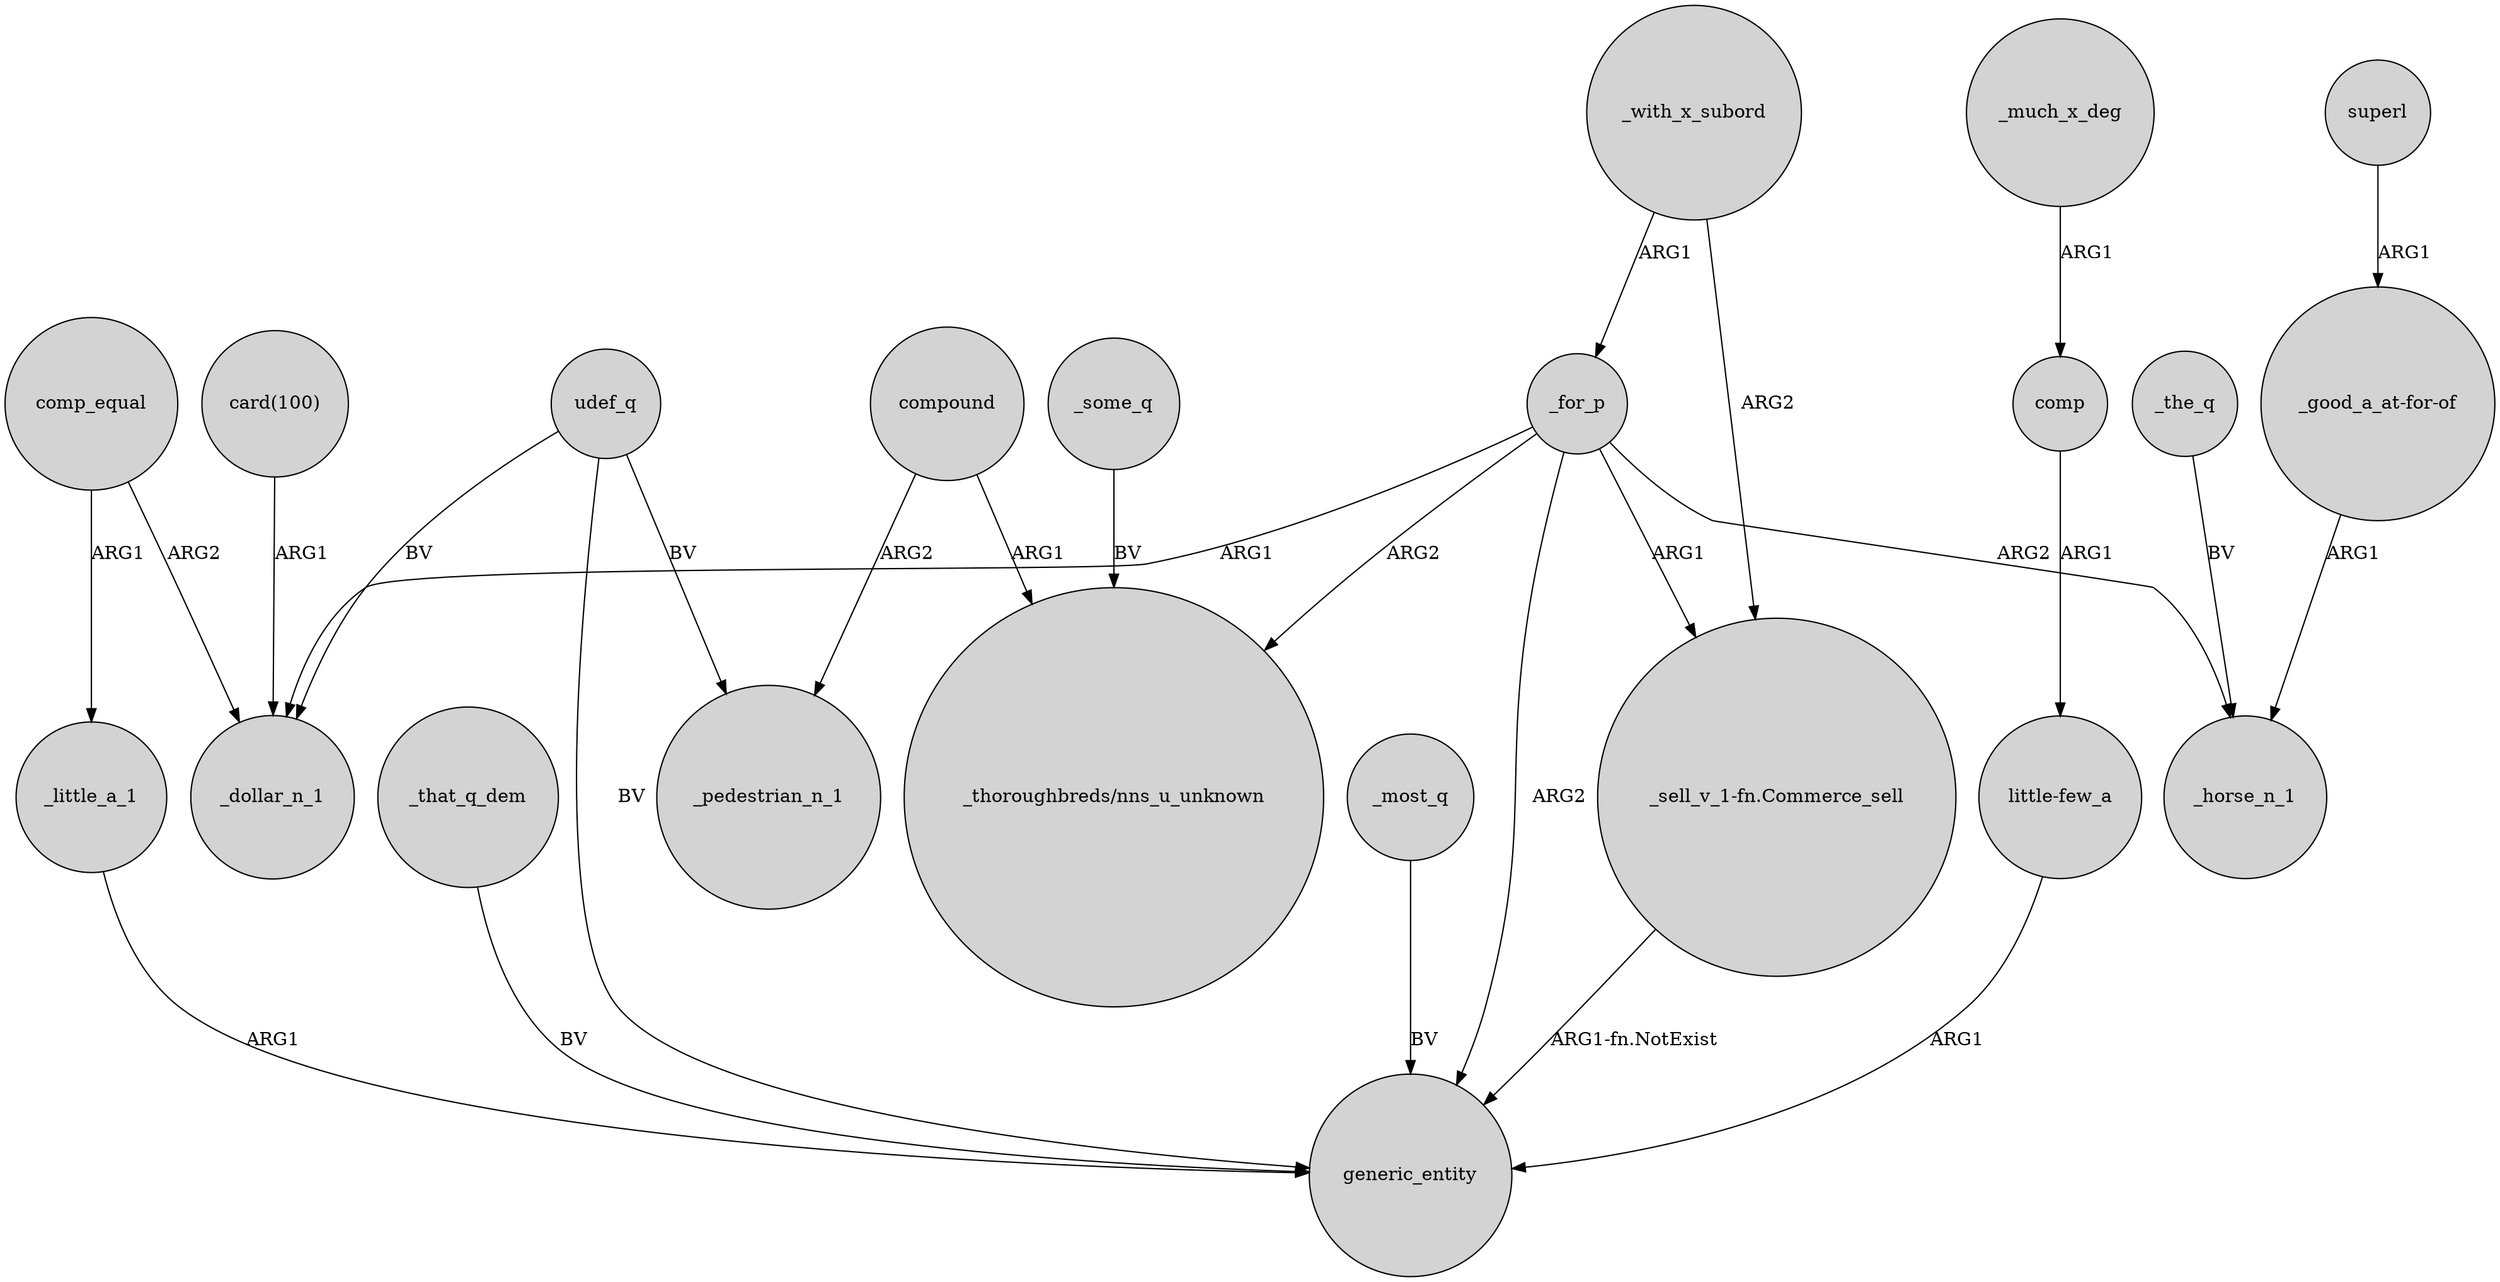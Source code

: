 digraph {
	node [shape=circle style=filled]
	_with_x_subord -> "_sell_v_1-fn.Commerce_sell" [label=ARG2]
	udef_q -> generic_entity [label=BV]
	_that_q_dem -> generic_entity [label=BV]
	compound -> _pedestrian_n_1 [label=ARG2]
	comp_equal -> _little_a_1 [label=ARG1]
	_for_p -> generic_entity [label=ARG2]
	_the_q -> _horse_n_1 [label=BV]
	"card(100)" -> _dollar_n_1 [label=ARG1]
	comp_equal -> _dollar_n_1 [label=ARG2]
	_for_p -> "_thoroughbreds/nns_u_unknown" [label=ARG2]
	_some_q -> "_thoroughbreds/nns_u_unknown" [label=BV]
	_little_a_1 -> generic_entity [label=ARG1]
	superl -> "_good_a_at-for-of" [label=ARG1]
	"_sell_v_1-fn.Commerce_sell" -> generic_entity [label="ARG1-fn.NotExist"]
	comp -> "little-few_a" [label=ARG1]
	_for_p -> _dollar_n_1 [label=ARG1]
	_for_p -> "_sell_v_1-fn.Commerce_sell" [label=ARG1]
	_with_x_subord -> _for_p [label=ARG1]
	udef_q -> _pedestrian_n_1 [label=BV]
	"_good_a_at-for-of" -> _horse_n_1 [label=ARG1]
	_for_p -> _horse_n_1 [label=ARG2]
	_much_x_deg -> comp [label=ARG1]
	compound -> "_thoroughbreds/nns_u_unknown" [label=ARG1]
	_most_q -> generic_entity [label=BV]
	udef_q -> _dollar_n_1 [label=BV]
	"little-few_a" -> generic_entity [label=ARG1]
}
